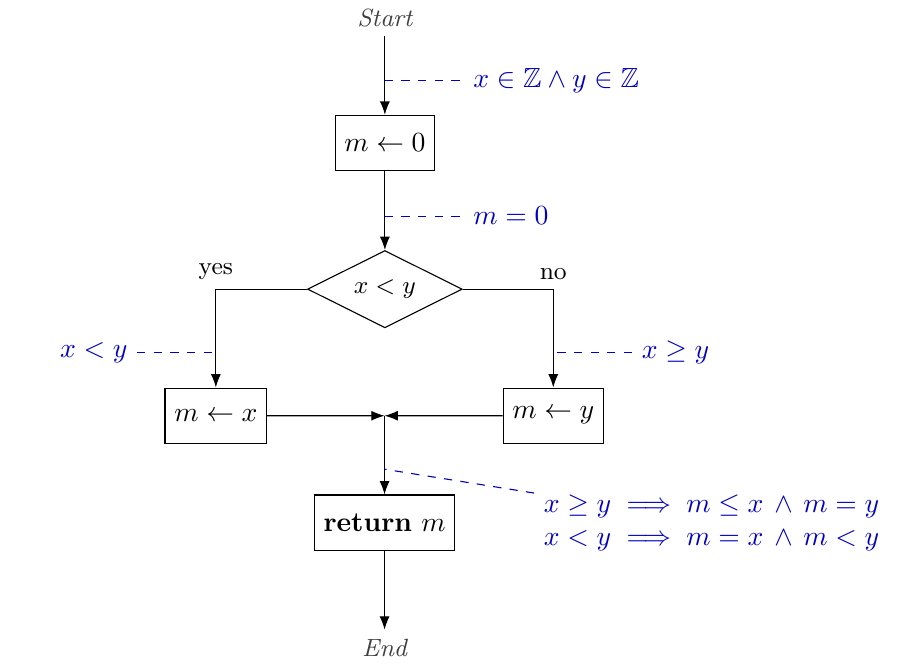 \documentclass[tikz]{standalone}
\usepackage{algorithm2e}
\usepackage{amsmath}
\usepackage{amsfonts}
\usetikzlibrary{positioning, shapes, arrows.meta, calc}
\begin{document}

\tikzstyle{arrow} = [->,-Latex,font=\small]
\tikzstyle{process} = [rectangle, draw, minimum height=2em]
\tikzstyle{pseudo} = [rectangle, font=\small\itshape, black!75]
\tikzstyle{decision} = [diamond, draw, aspect=2, font=\small\itshape]
\tikzstyle{fact} = [text width=4.5cm, align=flush left, blue!75!black]
\tikzstyle{link} = [dashed,font=\scriptsize, blue!75!black]

\begin{tikzpicture}
  \node[pseudo] (start) {Start};
  \node[process, below=of start] (init) {$m \gets0$};
  \node[decision, below=of init] (test) {$x<y$}; 
  \node[process, below left =of test] (then) {$m \gets x$};
  \node[process, below right =of test] (else) {$m \gets y$};
  \coordinate (merge) at ($(then)!0.5!(else)$) {};
  \node[process, below = of merge] (return) {\textbf{return} $m$};
  \node[pseudo, below=of return] (end) {End};
  \draw[arrow] (start) -- (init);
  \draw[arrow] (init) -- (test);
  \draw[arrow] (test.west) -| node[above] {yes} (then);
  \draw[arrow] (test.east) -| node[above] {no} (else);
  \draw[arrow] (then) -- (merge);
  \draw[arrow] (else) -- (merge);
  \draw[arrow] (merge) -- (return);
  \draw[arrow] (return) -- (end);

  \node[fact, right = of $(start)!.5!(init)$] (afterStart) {$x \in \mathbb{Z} \land y \in \mathbb{Z}$};
  \draw[link] ($(start)!.5!(init)$) -- (afterStart);

  \node[fact, right = of $(init)!.5!(test)$] (afterInit) {$m = 0$};
  \draw[link] ($(init)!.5!(test)$) -- (afterInit);

  \node[fact,left=of $(test -| then)!0.5!(then)$, align=flush right, text width=1.5cm] (beforeThen) {$x < y$};
  \draw[link] (beforeThen) -- ($(test -| then)!0.5!(then)$);
  
  \node[fact,right=of $(test -| else)!0.5!(else)$, text width=2cm] (beforeElse) {$x \geq y$};
  \draw[link] (beforeElse) -- ($(test -| else)!0.5!(else)$);

  \node[fact,right=of return] (afterMerge) {$x \geq y \implies m \leq x \, \land \, m = y$ \\ $x < y \implies m = x \, \land \, m < y$};
  \draw[link] (afterMerge) -- ($(return)!0.5!(merge)$);
\end{tikzpicture}
\end{document}